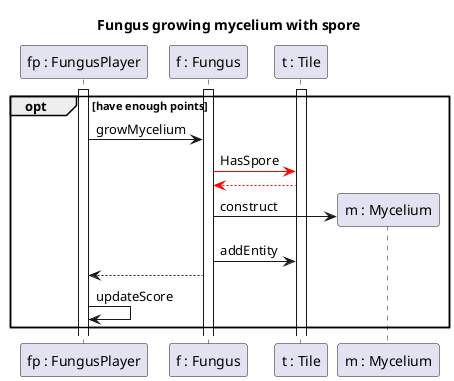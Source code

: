@startuml Fungus growth with spore

title Fungus growing mycelium with spore

participant "fp : FungusPlayer" as Fp
participant "f : Fungus" as F
participant "t : Tile" as T
participant "m : Mycelium" as M

activate Fp
activate F
activate T

opt have enough points
Fp -> F : growMycelium
F-[#red]>T : HasSpore
T -[#red]-> F
F -> M ** : construct
F -> T : addEntity
F --> Fp
Fp -> Fp : updateScore

end


@enduml